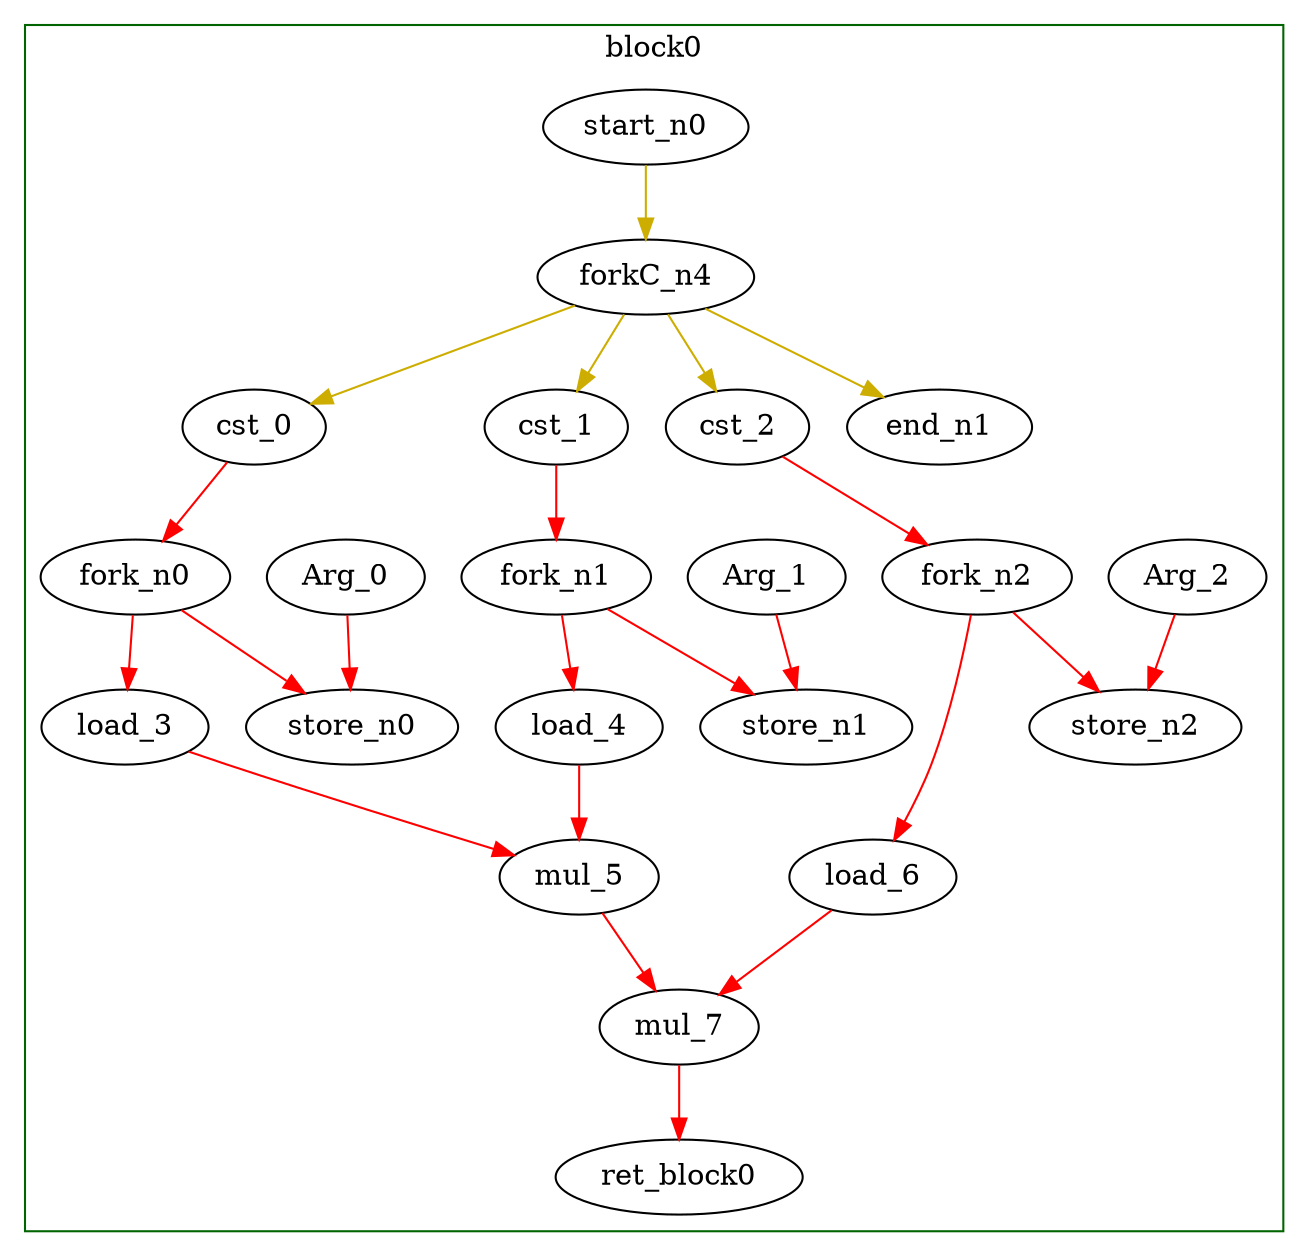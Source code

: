Digraph G {
	splines=spline;
		"Arg_0" [type = "Entry", out = "out1"];
		"Arg_1" [type = "Entry", out = "out1"];
		"Arg_2" [type = "Entry", out = "out1"];
		"cst_0" [type = "Constant", in = "in1", out = "out1", value = "0x1"];
		"cst_1" [type = "Constant", in = "in1", out = "out1", value = "0x1"];
		"cst_2" [type = "Constant", in = "in1", out = "out1", value = "0x1"];
		"store_n0" [type = "Operator", op = "store", in = "in1 in2 "];
		"store_n1" [type = "Operator", op = "store", in = "in1 in2 "];
		"store_n2" [type = "Operator", op = "store", in = "in1 in2 "];
		"load_3" [type = "Operator", op = "load", in = "in1 ", out ="out1 "];
		"load_4" [type = "Operator", op = "load", in = "in1 ", out ="out1 "];
		"mul_5" [type = "Operator", op = "mul", in = "in1 in2 ", out ="out1 "];
		"load_6" [type = "Operator", op = "load", in = "in1 ", out ="out1 "];
		"mul_7" [type = "Operator", op = "mul", in = "in1 in2 ", out ="out1 "];
		"ret_block0" [type = "Exit",  in = " in1 "];
		"fork_n0" [type = "Fork", in = "in1", out = "out1 out2 "];
		"fork_n1" [type = "Fork", in = "in1", out = "out1 out2 "];
		"fork_n2" [type = "Fork", in = "in1", out = "out1 out2 "];
		"start_n0" [type = "Entry", out = "out1"];
		"forkC_n4" [type = "Fork", in = "in1", out = "out1 out2 out3 out4 "];
		"end_n1" [type = "Exit", in = "in1"];
	subgraph cluster_0 {
	color = "darkgreen";
		label = "block0";
		"Arg_0" -> "store_n0" [color = "red", from = "out1", to = "in1"];
		"Arg_1" -> "store_n1" [color = "red", from = "out1", to = "in1"];
		"Arg_2" -> "store_n2" [color = "red", from = "out1", to = "in1"];
		"cst_0" -> "fork_n0" [color = "red", from = "out1", to = "in1"];
		"cst_1" -> "fork_n1" [color = "red", from = "out1", to = "in1"];
		"cst_2" -> "fork_n2" [color = "red", from = "out1", to = "in1"];
		"load_3" -> "mul_5" [color = "red", from = "out1", to = "in1"];
		"load_4" -> "mul_5" [color = "red", from = "out1", to = "in2"];
		"mul_5" -> "mul_7" [color = "red", from = "out1", to = "in1"];
		"load_6" -> "mul_7" [color = "red", from = "out1", to = "in2"];
		"mul_7" -> "ret_block0" [color = "red", from = "out1", to = "in1"];
		"fork_n0" -> "store_n0" [color = "red", from = "out1", to = "in2"];
		"fork_n0" -> "load_3" [color = "red", from = "out2", to = "in1"];
		"fork_n1" -> "store_n1" [color = "red", from = "out1", to = "in2"];
		"fork_n1" -> "load_4" [color = "red", from = "out2", to = "in1"];
		"fork_n2" -> "store_n2" [color = "red", from = "out1", to = "in2"];
		"fork_n2" -> "load_6" [color = "red", from = "out2", to = "in1"];
		"start_n0" -> "forkC_n4" [color = "gold3",from = "out1", to = "in1"];
		"forkC_n4" -> "cst_0" [color = "gold3",from = "out1", to = "in1"];
		"forkC_n4" -> "cst_1" [color = "gold3",from = "out2", to = "in1"];
		"forkC_n4" -> "cst_2" [color = "gold3",from = "out3", to = "in1"];
		"forkC_n4" -> "end_n1" [color = "gold3",from = "out4", to = "in1"];
	}
}
